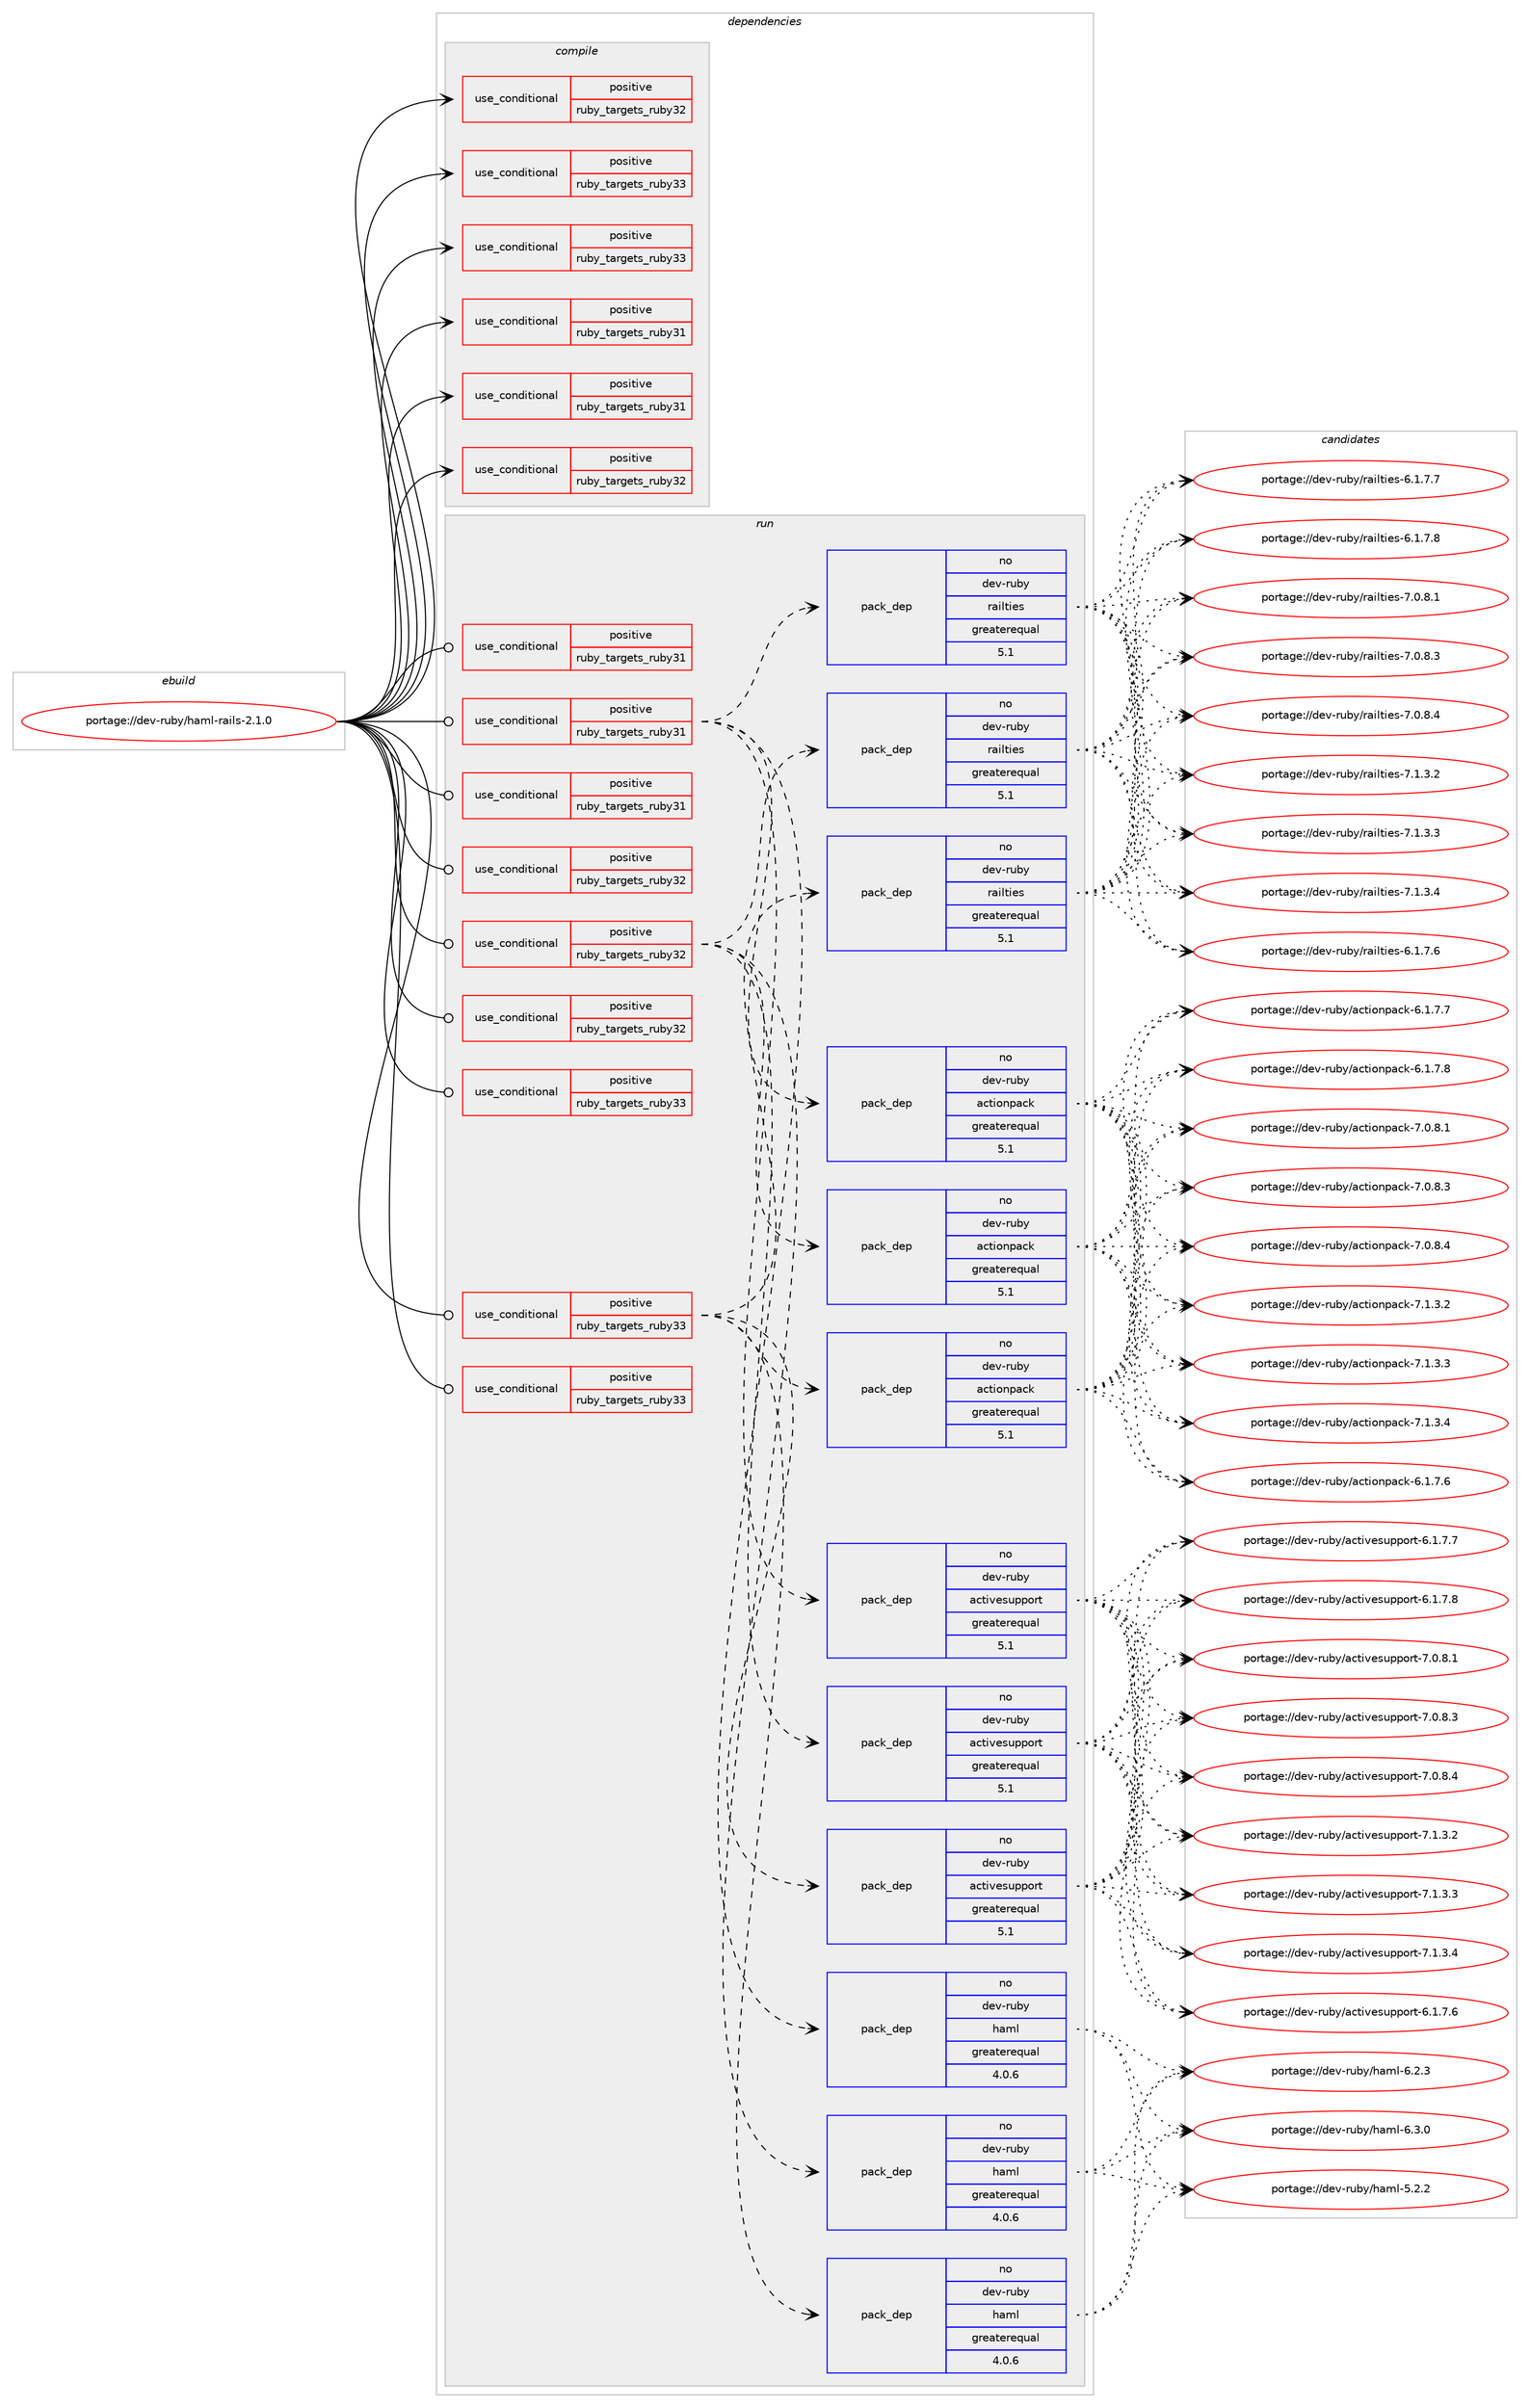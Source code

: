 digraph prolog {

# *************
# Graph options
# *************

newrank=true;
concentrate=true;
compound=true;
graph [rankdir=LR,fontname=Helvetica,fontsize=10,ranksep=1.5];#, ranksep=2.5, nodesep=0.2];
edge  [arrowhead=vee];
node  [fontname=Helvetica,fontsize=10];

# **********
# The ebuild
# **********

subgraph cluster_leftcol {
color=gray;
rank=same;
label=<<i>ebuild</i>>;
id [label="portage://dev-ruby/haml-rails-2.1.0", color=red, width=4, href="../dev-ruby/haml-rails-2.1.0.svg"];
}

# ****************
# The dependencies
# ****************

subgraph cluster_midcol {
color=gray;
label=<<i>dependencies</i>>;
subgraph cluster_compile {
fillcolor="#eeeeee";
style=filled;
label=<<i>compile</i>>;
subgraph cond47258 {
dependency94568 [label=<<TABLE BORDER="0" CELLBORDER="1" CELLSPACING="0" CELLPADDING="4"><TR><TD ROWSPAN="3" CELLPADDING="10">use_conditional</TD></TR><TR><TD>positive</TD></TR><TR><TD>ruby_targets_ruby31</TD></TR></TABLE>>, shape=none, color=red];
# *** BEGIN UNKNOWN DEPENDENCY TYPE (TODO) ***
# dependency94568 -> package_dependency(portage://dev-ruby/haml-rails-2.1.0,install,no,dev-lang,ruby,none,[,,],[slot(3.1)],[])
# *** END UNKNOWN DEPENDENCY TYPE (TODO) ***

}
id:e -> dependency94568:w [weight=20,style="solid",arrowhead="vee"];
subgraph cond47259 {
dependency94569 [label=<<TABLE BORDER="0" CELLBORDER="1" CELLSPACING="0" CELLPADDING="4"><TR><TD ROWSPAN="3" CELLPADDING="10">use_conditional</TD></TR><TR><TD>positive</TD></TR><TR><TD>ruby_targets_ruby31</TD></TR></TABLE>>, shape=none, color=red];
# *** BEGIN UNKNOWN DEPENDENCY TYPE (TODO) ***
# dependency94569 -> package_dependency(portage://dev-ruby/haml-rails-2.1.0,install,no,virtual,rubygems,none,[,,],[],[use(enable(ruby_targets_ruby31),negative)])
# *** END UNKNOWN DEPENDENCY TYPE (TODO) ***

}
id:e -> dependency94569:w [weight=20,style="solid",arrowhead="vee"];
subgraph cond47260 {
dependency94570 [label=<<TABLE BORDER="0" CELLBORDER="1" CELLSPACING="0" CELLPADDING="4"><TR><TD ROWSPAN="3" CELLPADDING="10">use_conditional</TD></TR><TR><TD>positive</TD></TR><TR><TD>ruby_targets_ruby32</TD></TR></TABLE>>, shape=none, color=red];
# *** BEGIN UNKNOWN DEPENDENCY TYPE (TODO) ***
# dependency94570 -> package_dependency(portage://dev-ruby/haml-rails-2.1.0,install,no,dev-lang,ruby,none,[,,],[slot(3.2)],[])
# *** END UNKNOWN DEPENDENCY TYPE (TODO) ***

}
id:e -> dependency94570:w [weight=20,style="solid",arrowhead="vee"];
subgraph cond47261 {
dependency94571 [label=<<TABLE BORDER="0" CELLBORDER="1" CELLSPACING="0" CELLPADDING="4"><TR><TD ROWSPAN="3" CELLPADDING="10">use_conditional</TD></TR><TR><TD>positive</TD></TR><TR><TD>ruby_targets_ruby32</TD></TR></TABLE>>, shape=none, color=red];
# *** BEGIN UNKNOWN DEPENDENCY TYPE (TODO) ***
# dependency94571 -> package_dependency(portage://dev-ruby/haml-rails-2.1.0,install,no,virtual,rubygems,none,[,,],[],[use(enable(ruby_targets_ruby32),negative)])
# *** END UNKNOWN DEPENDENCY TYPE (TODO) ***

}
id:e -> dependency94571:w [weight=20,style="solid",arrowhead="vee"];
subgraph cond47262 {
dependency94572 [label=<<TABLE BORDER="0" CELLBORDER="1" CELLSPACING="0" CELLPADDING="4"><TR><TD ROWSPAN="3" CELLPADDING="10">use_conditional</TD></TR><TR><TD>positive</TD></TR><TR><TD>ruby_targets_ruby33</TD></TR></TABLE>>, shape=none, color=red];
# *** BEGIN UNKNOWN DEPENDENCY TYPE (TODO) ***
# dependency94572 -> package_dependency(portage://dev-ruby/haml-rails-2.1.0,install,no,dev-lang,ruby,none,[,,],[slot(3.3)],[])
# *** END UNKNOWN DEPENDENCY TYPE (TODO) ***

}
id:e -> dependency94572:w [weight=20,style="solid",arrowhead="vee"];
subgraph cond47263 {
dependency94573 [label=<<TABLE BORDER="0" CELLBORDER="1" CELLSPACING="0" CELLPADDING="4"><TR><TD ROWSPAN="3" CELLPADDING="10">use_conditional</TD></TR><TR><TD>positive</TD></TR><TR><TD>ruby_targets_ruby33</TD></TR></TABLE>>, shape=none, color=red];
# *** BEGIN UNKNOWN DEPENDENCY TYPE (TODO) ***
# dependency94573 -> package_dependency(portage://dev-ruby/haml-rails-2.1.0,install,no,virtual,rubygems,none,[,,],[],[use(enable(ruby_targets_ruby33),negative)])
# *** END UNKNOWN DEPENDENCY TYPE (TODO) ***

}
id:e -> dependency94573:w [weight=20,style="solid",arrowhead="vee"];
}
subgraph cluster_compileandrun {
fillcolor="#eeeeee";
style=filled;
label=<<i>compile and run</i>>;
}
subgraph cluster_run {
fillcolor="#eeeeee";
style=filled;
label=<<i>run</i>>;
subgraph cond47264 {
dependency94574 [label=<<TABLE BORDER="0" CELLBORDER="1" CELLSPACING="0" CELLPADDING="4"><TR><TD ROWSPAN="3" CELLPADDING="10">use_conditional</TD></TR><TR><TD>positive</TD></TR><TR><TD>ruby_targets_ruby31</TD></TR></TABLE>>, shape=none, color=red];
# *** BEGIN UNKNOWN DEPENDENCY TYPE (TODO) ***
# dependency94574 -> package_dependency(portage://dev-ruby/haml-rails-2.1.0,run,no,dev-lang,ruby,none,[,,],[slot(3.1)],[])
# *** END UNKNOWN DEPENDENCY TYPE (TODO) ***

}
id:e -> dependency94574:w [weight=20,style="solid",arrowhead="odot"];
subgraph cond47265 {
dependency94575 [label=<<TABLE BORDER="0" CELLBORDER="1" CELLSPACING="0" CELLPADDING="4"><TR><TD ROWSPAN="3" CELLPADDING="10">use_conditional</TD></TR><TR><TD>positive</TD></TR><TR><TD>ruby_targets_ruby31</TD></TR></TABLE>>, shape=none, color=red];
subgraph pack46013 {
dependency94576 [label=<<TABLE BORDER="0" CELLBORDER="1" CELLSPACING="0" CELLPADDING="4" WIDTH="220"><TR><TD ROWSPAN="6" CELLPADDING="30">pack_dep</TD></TR><TR><TD WIDTH="110">no</TD></TR><TR><TD>dev-ruby</TD></TR><TR><TD>actionpack</TD></TR><TR><TD>greaterequal</TD></TR><TR><TD>5.1</TD></TR></TABLE>>, shape=none, color=blue];
}
dependency94575:e -> dependency94576:w [weight=20,style="dashed",arrowhead="vee"];
subgraph pack46014 {
dependency94577 [label=<<TABLE BORDER="0" CELLBORDER="1" CELLSPACING="0" CELLPADDING="4" WIDTH="220"><TR><TD ROWSPAN="6" CELLPADDING="30">pack_dep</TD></TR><TR><TD WIDTH="110">no</TD></TR><TR><TD>dev-ruby</TD></TR><TR><TD>activesupport</TD></TR><TR><TD>greaterequal</TD></TR><TR><TD>5.1</TD></TR></TABLE>>, shape=none, color=blue];
}
dependency94575:e -> dependency94577:w [weight=20,style="dashed",arrowhead="vee"];
subgraph pack46015 {
dependency94578 [label=<<TABLE BORDER="0" CELLBORDER="1" CELLSPACING="0" CELLPADDING="4" WIDTH="220"><TR><TD ROWSPAN="6" CELLPADDING="30">pack_dep</TD></TR><TR><TD WIDTH="110">no</TD></TR><TR><TD>dev-ruby</TD></TR><TR><TD>railties</TD></TR><TR><TD>greaterequal</TD></TR><TR><TD>5.1</TD></TR></TABLE>>, shape=none, color=blue];
}
dependency94575:e -> dependency94578:w [weight=20,style="dashed",arrowhead="vee"];
subgraph pack46016 {
dependency94579 [label=<<TABLE BORDER="0" CELLBORDER="1" CELLSPACING="0" CELLPADDING="4" WIDTH="220"><TR><TD ROWSPAN="6" CELLPADDING="30">pack_dep</TD></TR><TR><TD WIDTH="110">no</TD></TR><TR><TD>dev-ruby</TD></TR><TR><TD>haml</TD></TR><TR><TD>greaterequal</TD></TR><TR><TD>4.0.6</TD></TR></TABLE>>, shape=none, color=blue];
}
dependency94575:e -> dependency94579:w [weight=20,style="dashed",arrowhead="vee"];
}
id:e -> dependency94575:w [weight=20,style="solid",arrowhead="odot"];
subgraph cond47266 {
dependency94580 [label=<<TABLE BORDER="0" CELLBORDER="1" CELLSPACING="0" CELLPADDING="4"><TR><TD ROWSPAN="3" CELLPADDING="10">use_conditional</TD></TR><TR><TD>positive</TD></TR><TR><TD>ruby_targets_ruby31</TD></TR></TABLE>>, shape=none, color=red];
# *** BEGIN UNKNOWN DEPENDENCY TYPE (TODO) ***
# dependency94580 -> package_dependency(portage://dev-ruby/haml-rails-2.1.0,run,no,virtual,rubygems,none,[,,],[],[use(enable(ruby_targets_ruby31),negative)])
# *** END UNKNOWN DEPENDENCY TYPE (TODO) ***

}
id:e -> dependency94580:w [weight=20,style="solid",arrowhead="odot"];
subgraph cond47267 {
dependency94581 [label=<<TABLE BORDER="0" CELLBORDER="1" CELLSPACING="0" CELLPADDING="4"><TR><TD ROWSPAN="3" CELLPADDING="10">use_conditional</TD></TR><TR><TD>positive</TD></TR><TR><TD>ruby_targets_ruby32</TD></TR></TABLE>>, shape=none, color=red];
# *** BEGIN UNKNOWN DEPENDENCY TYPE (TODO) ***
# dependency94581 -> package_dependency(portage://dev-ruby/haml-rails-2.1.0,run,no,dev-lang,ruby,none,[,,],[slot(3.2)],[])
# *** END UNKNOWN DEPENDENCY TYPE (TODO) ***

}
id:e -> dependency94581:w [weight=20,style="solid",arrowhead="odot"];
subgraph cond47268 {
dependency94582 [label=<<TABLE BORDER="0" CELLBORDER="1" CELLSPACING="0" CELLPADDING="4"><TR><TD ROWSPAN="3" CELLPADDING="10">use_conditional</TD></TR><TR><TD>positive</TD></TR><TR><TD>ruby_targets_ruby32</TD></TR></TABLE>>, shape=none, color=red];
subgraph pack46017 {
dependency94583 [label=<<TABLE BORDER="0" CELLBORDER="1" CELLSPACING="0" CELLPADDING="4" WIDTH="220"><TR><TD ROWSPAN="6" CELLPADDING="30">pack_dep</TD></TR><TR><TD WIDTH="110">no</TD></TR><TR><TD>dev-ruby</TD></TR><TR><TD>actionpack</TD></TR><TR><TD>greaterequal</TD></TR><TR><TD>5.1</TD></TR></TABLE>>, shape=none, color=blue];
}
dependency94582:e -> dependency94583:w [weight=20,style="dashed",arrowhead="vee"];
subgraph pack46018 {
dependency94584 [label=<<TABLE BORDER="0" CELLBORDER="1" CELLSPACING="0" CELLPADDING="4" WIDTH="220"><TR><TD ROWSPAN="6" CELLPADDING="30">pack_dep</TD></TR><TR><TD WIDTH="110">no</TD></TR><TR><TD>dev-ruby</TD></TR><TR><TD>activesupport</TD></TR><TR><TD>greaterequal</TD></TR><TR><TD>5.1</TD></TR></TABLE>>, shape=none, color=blue];
}
dependency94582:e -> dependency94584:w [weight=20,style="dashed",arrowhead="vee"];
subgraph pack46019 {
dependency94585 [label=<<TABLE BORDER="0" CELLBORDER="1" CELLSPACING="0" CELLPADDING="4" WIDTH="220"><TR><TD ROWSPAN="6" CELLPADDING="30">pack_dep</TD></TR><TR><TD WIDTH="110">no</TD></TR><TR><TD>dev-ruby</TD></TR><TR><TD>railties</TD></TR><TR><TD>greaterequal</TD></TR><TR><TD>5.1</TD></TR></TABLE>>, shape=none, color=blue];
}
dependency94582:e -> dependency94585:w [weight=20,style="dashed",arrowhead="vee"];
subgraph pack46020 {
dependency94586 [label=<<TABLE BORDER="0" CELLBORDER="1" CELLSPACING="0" CELLPADDING="4" WIDTH="220"><TR><TD ROWSPAN="6" CELLPADDING="30">pack_dep</TD></TR><TR><TD WIDTH="110">no</TD></TR><TR><TD>dev-ruby</TD></TR><TR><TD>haml</TD></TR><TR><TD>greaterequal</TD></TR><TR><TD>4.0.6</TD></TR></TABLE>>, shape=none, color=blue];
}
dependency94582:e -> dependency94586:w [weight=20,style="dashed",arrowhead="vee"];
}
id:e -> dependency94582:w [weight=20,style="solid",arrowhead="odot"];
subgraph cond47269 {
dependency94587 [label=<<TABLE BORDER="0" CELLBORDER="1" CELLSPACING="0" CELLPADDING="4"><TR><TD ROWSPAN="3" CELLPADDING="10">use_conditional</TD></TR><TR><TD>positive</TD></TR><TR><TD>ruby_targets_ruby32</TD></TR></TABLE>>, shape=none, color=red];
# *** BEGIN UNKNOWN DEPENDENCY TYPE (TODO) ***
# dependency94587 -> package_dependency(portage://dev-ruby/haml-rails-2.1.0,run,no,virtual,rubygems,none,[,,],[],[use(enable(ruby_targets_ruby32),negative)])
# *** END UNKNOWN DEPENDENCY TYPE (TODO) ***

}
id:e -> dependency94587:w [weight=20,style="solid",arrowhead="odot"];
subgraph cond47270 {
dependency94588 [label=<<TABLE BORDER="0" CELLBORDER="1" CELLSPACING="0" CELLPADDING="4"><TR><TD ROWSPAN="3" CELLPADDING="10">use_conditional</TD></TR><TR><TD>positive</TD></TR><TR><TD>ruby_targets_ruby33</TD></TR></TABLE>>, shape=none, color=red];
# *** BEGIN UNKNOWN DEPENDENCY TYPE (TODO) ***
# dependency94588 -> package_dependency(portage://dev-ruby/haml-rails-2.1.0,run,no,dev-lang,ruby,none,[,,],[slot(3.3)],[])
# *** END UNKNOWN DEPENDENCY TYPE (TODO) ***

}
id:e -> dependency94588:w [weight=20,style="solid",arrowhead="odot"];
subgraph cond47271 {
dependency94589 [label=<<TABLE BORDER="0" CELLBORDER="1" CELLSPACING="0" CELLPADDING="4"><TR><TD ROWSPAN="3" CELLPADDING="10">use_conditional</TD></TR><TR><TD>positive</TD></TR><TR><TD>ruby_targets_ruby33</TD></TR></TABLE>>, shape=none, color=red];
subgraph pack46021 {
dependency94590 [label=<<TABLE BORDER="0" CELLBORDER="1" CELLSPACING="0" CELLPADDING="4" WIDTH="220"><TR><TD ROWSPAN="6" CELLPADDING="30">pack_dep</TD></TR><TR><TD WIDTH="110">no</TD></TR><TR><TD>dev-ruby</TD></TR><TR><TD>actionpack</TD></TR><TR><TD>greaterequal</TD></TR><TR><TD>5.1</TD></TR></TABLE>>, shape=none, color=blue];
}
dependency94589:e -> dependency94590:w [weight=20,style="dashed",arrowhead="vee"];
subgraph pack46022 {
dependency94591 [label=<<TABLE BORDER="0" CELLBORDER="1" CELLSPACING="0" CELLPADDING="4" WIDTH="220"><TR><TD ROWSPAN="6" CELLPADDING="30">pack_dep</TD></TR><TR><TD WIDTH="110">no</TD></TR><TR><TD>dev-ruby</TD></TR><TR><TD>activesupport</TD></TR><TR><TD>greaterequal</TD></TR><TR><TD>5.1</TD></TR></TABLE>>, shape=none, color=blue];
}
dependency94589:e -> dependency94591:w [weight=20,style="dashed",arrowhead="vee"];
subgraph pack46023 {
dependency94592 [label=<<TABLE BORDER="0" CELLBORDER="1" CELLSPACING="0" CELLPADDING="4" WIDTH="220"><TR><TD ROWSPAN="6" CELLPADDING="30">pack_dep</TD></TR><TR><TD WIDTH="110">no</TD></TR><TR><TD>dev-ruby</TD></TR><TR><TD>railties</TD></TR><TR><TD>greaterequal</TD></TR><TR><TD>5.1</TD></TR></TABLE>>, shape=none, color=blue];
}
dependency94589:e -> dependency94592:w [weight=20,style="dashed",arrowhead="vee"];
subgraph pack46024 {
dependency94593 [label=<<TABLE BORDER="0" CELLBORDER="1" CELLSPACING="0" CELLPADDING="4" WIDTH="220"><TR><TD ROWSPAN="6" CELLPADDING="30">pack_dep</TD></TR><TR><TD WIDTH="110">no</TD></TR><TR><TD>dev-ruby</TD></TR><TR><TD>haml</TD></TR><TR><TD>greaterequal</TD></TR><TR><TD>4.0.6</TD></TR></TABLE>>, shape=none, color=blue];
}
dependency94589:e -> dependency94593:w [weight=20,style="dashed",arrowhead="vee"];
}
id:e -> dependency94589:w [weight=20,style="solid",arrowhead="odot"];
subgraph cond47272 {
dependency94594 [label=<<TABLE BORDER="0" CELLBORDER="1" CELLSPACING="0" CELLPADDING="4"><TR><TD ROWSPAN="3" CELLPADDING="10">use_conditional</TD></TR><TR><TD>positive</TD></TR><TR><TD>ruby_targets_ruby33</TD></TR></TABLE>>, shape=none, color=red];
# *** BEGIN UNKNOWN DEPENDENCY TYPE (TODO) ***
# dependency94594 -> package_dependency(portage://dev-ruby/haml-rails-2.1.0,run,no,virtual,rubygems,none,[,,],[],[use(enable(ruby_targets_ruby33),negative)])
# *** END UNKNOWN DEPENDENCY TYPE (TODO) ***

}
id:e -> dependency94594:w [weight=20,style="solid",arrowhead="odot"];
}
}

# **************
# The candidates
# **************

subgraph cluster_choices {
rank=same;
color=gray;
label=<<i>candidates</i>>;

subgraph choice46013 {
color=black;
nodesep=1;
choice100101118451141179812147979911610511111011297991074554464946554654 [label="portage://dev-ruby/actionpack-6.1.7.6", color=red, width=4,href="../dev-ruby/actionpack-6.1.7.6.svg"];
choice100101118451141179812147979911610511111011297991074554464946554655 [label="portage://dev-ruby/actionpack-6.1.7.7", color=red, width=4,href="../dev-ruby/actionpack-6.1.7.7.svg"];
choice100101118451141179812147979911610511111011297991074554464946554656 [label="portage://dev-ruby/actionpack-6.1.7.8", color=red, width=4,href="../dev-ruby/actionpack-6.1.7.8.svg"];
choice100101118451141179812147979911610511111011297991074555464846564649 [label="portage://dev-ruby/actionpack-7.0.8.1", color=red, width=4,href="../dev-ruby/actionpack-7.0.8.1.svg"];
choice100101118451141179812147979911610511111011297991074555464846564651 [label="portage://dev-ruby/actionpack-7.0.8.3", color=red, width=4,href="../dev-ruby/actionpack-7.0.8.3.svg"];
choice100101118451141179812147979911610511111011297991074555464846564652 [label="portage://dev-ruby/actionpack-7.0.8.4", color=red, width=4,href="../dev-ruby/actionpack-7.0.8.4.svg"];
choice100101118451141179812147979911610511111011297991074555464946514650 [label="portage://dev-ruby/actionpack-7.1.3.2", color=red, width=4,href="../dev-ruby/actionpack-7.1.3.2.svg"];
choice100101118451141179812147979911610511111011297991074555464946514651 [label="portage://dev-ruby/actionpack-7.1.3.3", color=red, width=4,href="../dev-ruby/actionpack-7.1.3.3.svg"];
choice100101118451141179812147979911610511111011297991074555464946514652 [label="portage://dev-ruby/actionpack-7.1.3.4", color=red, width=4,href="../dev-ruby/actionpack-7.1.3.4.svg"];
dependency94576:e -> choice100101118451141179812147979911610511111011297991074554464946554654:w [style=dotted,weight="100"];
dependency94576:e -> choice100101118451141179812147979911610511111011297991074554464946554655:w [style=dotted,weight="100"];
dependency94576:e -> choice100101118451141179812147979911610511111011297991074554464946554656:w [style=dotted,weight="100"];
dependency94576:e -> choice100101118451141179812147979911610511111011297991074555464846564649:w [style=dotted,weight="100"];
dependency94576:e -> choice100101118451141179812147979911610511111011297991074555464846564651:w [style=dotted,weight="100"];
dependency94576:e -> choice100101118451141179812147979911610511111011297991074555464846564652:w [style=dotted,weight="100"];
dependency94576:e -> choice100101118451141179812147979911610511111011297991074555464946514650:w [style=dotted,weight="100"];
dependency94576:e -> choice100101118451141179812147979911610511111011297991074555464946514651:w [style=dotted,weight="100"];
dependency94576:e -> choice100101118451141179812147979911610511111011297991074555464946514652:w [style=dotted,weight="100"];
}
subgraph choice46014 {
color=black;
nodesep=1;
choice10010111845114117981214797991161051181011151171121121111141164554464946554654 [label="portage://dev-ruby/activesupport-6.1.7.6", color=red, width=4,href="../dev-ruby/activesupport-6.1.7.6.svg"];
choice10010111845114117981214797991161051181011151171121121111141164554464946554655 [label="portage://dev-ruby/activesupport-6.1.7.7", color=red, width=4,href="../dev-ruby/activesupport-6.1.7.7.svg"];
choice10010111845114117981214797991161051181011151171121121111141164554464946554656 [label="portage://dev-ruby/activesupport-6.1.7.8", color=red, width=4,href="../dev-ruby/activesupport-6.1.7.8.svg"];
choice10010111845114117981214797991161051181011151171121121111141164555464846564649 [label="portage://dev-ruby/activesupport-7.0.8.1", color=red, width=4,href="../dev-ruby/activesupport-7.0.8.1.svg"];
choice10010111845114117981214797991161051181011151171121121111141164555464846564651 [label="portage://dev-ruby/activesupport-7.0.8.3", color=red, width=4,href="../dev-ruby/activesupport-7.0.8.3.svg"];
choice10010111845114117981214797991161051181011151171121121111141164555464846564652 [label="portage://dev-ruby/activesupport-7.0.8.4", color=red, width=4,href="../dev-ruby/activesupport-7.0.8.4.svg"];
choice10010111845114117981214797991161051181011151171121121111141164555464946514650 [label="portage://dev-ruby/activesupport-7.1.3.2", color=red, width=4,href="../dev-ruby/activesupport-7.1.3.2.svg"];
choice10010111845114117981214797991161051181011151171121121111141164555464946514651 [label="portage://dev-ruby/activesupport-7.1.3.3", color=red, width=4,href="../dev-ruby/activesupport-7.1.3.3.svg"];
choice10010111845114117981214797991161051181011151171121121111141164555464946514652 [label="portage://dev-ruby/activesupport-7.1.3.4", color=red, width=4,href="../dev-ruby/activesupport-7.1.3.4.svg"];
dependency94577:e -> choice10010111845114117981214797991161051181011151171121121111141164554464946554654:w [style=dotted,weight="100"];
dependency94577:e -> choice10010111845114117981214797991161051181011151171121121111141164554464946554655:w [style=dotted,weight="100"];
dependency94577:e -> choice10010111845114117981214797991161051181011151171121121111141164554464946554656:w [style=dotted,weight="100"];
dependency94577:e -> choice10010111845114117981214797991161051181011151171121121111141164555464846564649:w [style=dotted,weight="100"];
dependency94577:e -> choice10010111845114117981214797991161051181011151171121121111141164555464846564651:w [style=dotted,weight="100"];
dependency94577:e -> choice10010111845114117981214797991161051181011151171121121111141164555464846564652:w [style=dotted,weight="100"];
dependency94577:e -> choice10010111845114117981214797991161051181011151171121121111141164555464946514650:w [style=dotted,weight="100"];
dependency94577:e -> choice10010111845114117981214797991161051181011151171121121111141164555464946514651:w [style=dotted,weight="100"];
dependency94577:e -> choice10010111845114117981214797991161051181011151171121121111141164555464946514652:w [style=dotted,weight="100"];
}
subgraph choice46015 {
color=black;
nodesep=1;
choice100101118451141179812147114971051081161051011154554464946554654 [label="portage://dev-ruby/railties-6.1.7.6", color=red, width=4,href="../dev-ruby/railties-6.1.7.6.svg"];
choice100101118451141179812147114971051081161051011154554464946554655 [label="portage://dev-ruby/railties-6.1.7.7", color=red, width=4,href="../dev-ruby/railties-6.1.7.7.svg"];
choice100101118451141179812147114971051081161051011154554464946554656 [label="portage://dev-ruby/railties-6.1.7.8", color=red, width=4,href="../dev-ruby/railties-6.1.7.8.svg"];
choice100101118451141179812147114971051081161051011154555464846564649 [label="portage://dev-ruby/railties-7.0.8.1", color=red, width=4,href="../dev-ruby/railties-7.0.8.1.svg"];
choice100101118451141179812147114971051081161051011154555464846564651 [label="portage://dev-ruby/railties-7.0.8.3", color=red, width=4,href="../dev-ruby/railties-7.0.8.3.svg"];
choice100101118451141179812147114971051081161051011154555464846564652 [label="portage://dev-ruby/railties-7.0.8.4", color=red, width=4,href="../dev-ruby/railties-7.0.8.4.svg"];
choice100101118451141179812147114971051081161051011154555464946514650 [label="portage://dev-ruby/railties-7.1.3.2", color=red, width=4,href="../dev-ruby/railties-7.1.3.2.svg"];
choice100101118451141179812147114971051081161051011154555464946514651 [label="portage://dev-ruby/railties-7.1.3.3", color=red, width=4,href="../dev-ruby/railties-7.1.3.3.svg"];
choice100101118451141179812147114971051081161051011154555464946514652 [label="portage://dev-ruby/railties-7.1.3.4", color=red, width=4,href="../dev-ruby/railties-7.1.3.4.svg"];
dependency94578:e -> choice100101118451141179812147114971051081161051011154554464946554654:w [style=dotted,weight="100"];
dependency94578:e -> choice100101118451141179812147114971051081161051011154554464946554655:w [style=dotted,weight="100"];
dependency94578:e -> choice100101118451141179812147114971051081161051011154554464946554656:w [style=dotted,weight="100"];
dependency94578:e -> choice100101118451141179812147114971051081161051011154555464846564649:w [style=dotted,weight="100"];
dependency94578:e -> choice100101118451141179812147114971051081161051011154555464846564651:w [style=dotted,weight="100"];
dependency94578:e -> choice100101118451141179812147114971051081161051011154555464846564652:w [style=dotted,weight="100"];
dependency94578:e -> choice100101118451141179812147114971051081161051011154555464946514650:w [style=dotted,weight="100"];
dependency94578:e -> choice100101118451141179812147114971051081161051011154555464946514651:w [style=dotted,weight="100"];
dependency94578:e -> choice100101118451141179812147114971051081161051011154555464946514652:w [style=dotted,weight="100"];
}
subgraph choice46016 {
color=black;
nodesep=1;
choice10010111845114117981214710497109108455346504650 [label="portage://dev-ruby/haml-5.2.2", color=red, width=4,href="../dev-ruby/haml-5.2.2.svg"];
choice10010111845114117981214710497109108455446504651 [label="portage://dev-ruby/haml-6.2.3", color=red, width=4,href="../dev-ruby/haml-6.2.3.svg"];
choice10010111845114117981214710497109108455446514648 [label="portage://dev-ruby/haml-6.3.0", color=red, width=4,href="../dev-ruby/haml-6.3.0.svg"];
dependency94579:e -> choice10010111845114117981214710497109108455346504650:w [style=dotted,weight="100"];
dependency94579:e -> choice10010111845114117981214710497109108455446504651:w [style=dotted,weight="100"];
dependency94579:e -> choice10010111845114117981214710497109108455446514648:w [style=dotted,weight="100"];
}
subgraph choice46017 {
color=black;
nodesep=1;
choice100101118451141179812147979911610511111011297991074554464946554654 [label="portage://dev-ruby/actionpack-6.1.7.6", color=red, width=4,href="../dev-ruby/actionpack-6.1.7.6.svg"];
choice100101118451141179812147979911610511111011297991074554464946554655 [label="portage://dev-ruby/actionpack-6.1.7.7", color=red, width=4,href="../dev-ruby/actionpack-6.1.7.7.svg"];
choice100101118451141179812147979911610511111011297991074554464946554656 [label="portage://dev-ruby/actionpack-6.1.7.8", color=red, width=4,href="../dev-ruby/actionpack-6.1.7.8.svg"];
choice100101118451141179812147979911610511111011297991074555464846564649 [label="portage://dev-ruby/actionpack-7.0.8.1", color=red, width=4,href="../dev-ruby/actionpack-7.0.8.1.svg"];
choice100101118451141179812147979911610511111011297991074555464846564651 [label="portage://dev-ruby/actionpack-7.0.8.3", color=red, width=4,href="../dev-ruby/actionpack-7.0.8.3.svg"];
choice100101118451141179812147979911610511111011297991074555464846564652 [label="portage://dev-ruby/actionpack-7.0.8.4", color=red, width=4,href="../dev-ruby/actionpack-7.0.8.4.svg"];
choice100101118451141179812147979911610511111011297991074555464946514650 [label="portage://dev-ruby/actionpack-7.1.3.2", color=red, width=4,href="../dev-ruby/actionpack-7.1.3.2.svg"];
choice100101118451141179812147979911610511111011297991074555464946514651 [label="portage://dev-ruby/actionpack-7.1.3.3", color=red, width=4,href="../dev-ruby/actionpack-7.1.3.3.svg"];
choice100101118451141179812147979911610511111011297991074555464946514652 [label="portage://dev-ruby/actionpack-7.1.3.4", color=red, width=4,href="../dev-ruby/actionpack-7.1.3.4.svg"];
dependency94583:e -> choice100101118451141179812147979911610511111011297991074554464946554654:w [style=dotted,weight="100"];
dependency94583:e -> choice100101118451141179812147979911610511111011297991074554464946554655:w [style=dotted,weight="100"];
dependency94583:e -> choice100101118451141179812147979911610511111011297991074554464946554656:w [style=dotted,weight="100"];
dependency94583:e -> choice100101118451141179812147979911610511111011297991074555464846564649:w [style=dotted,weight="100"];
dependency94583:e -> choice100101118451141179812147979911610511111011297991074555464846564651:w [style=dotted,weight="100"];
dependency94583:e -> choice100101118451141179812147979911610511111011297991074555464846564652:w [style=dotted,weight="100"];
dependency94583:e -> choice100101118451141179812147979911610511111011297991074555464946514650:w [style=dotted,weight="100"];
dependency94583:e -> choice100101118451141179812147979911610511111011297991074555464946514651:w [style=dotted,weight="100"];
dependency94583:e -> choice100101118451141179812147979911610511111011297991074555464946514652:w [style=dotted,weight="100"];
}
subgraph choice46018 {
color=black;
nodesep=1;
choice10010111845114117981214797991161051181011151171121121111141164554464946554654 [label="portage://dev-ruby/activesupport-6.1.7.6", color=red, width=4,href="../dev-ruby/activesupport-6.1.7.6.svg"];
choice10010111845114117981214797991161051181011151171121121111141164554464946554655 [label="portage://dev-ruby/activesupport-6.1.7.7", color=red, width=4,href="../dev-ruby/activesupport-6.1.7.7.svg"];
choice10010111845114117981214797991161051181011151171121121111141164554464946554656 [label="portage://dev-ruby/activesupport-6.1.7.8", color=red, width=4,href="../dev-ruby/activesupport-6.1.7.8.svg"];
choice10010111845114117981214797991161051181011151171121121111141164555464846564649 [label="portage://dev-ruby/activesupport-7.0.8.1", color=red, width=4,href="../dev-ruby/activesupport-7.0.8.1.svg"];
choice10010111845114117981214797991161051181011151171121121111141164555464846564651 [label="portage://dev-ruby/activesupport-7.0.8.3", color=red, width=4,href="../dev-ruby/activesupport-7.0.8.3.svg"];
choice10010111845114117981214797991161051181011151171121121111141164555464846564652 [label="portage://dev-ruby/activesupport-7.0.8.4", color=red, width=4,href="../dev-ruby/activesupport-7.0.8.4.svg"];
choice10010111845114117981214797991161051181011151171121121111141164555464946514650 [label="portage://dev-ruby/activesupport-7.1.3.2", color=red, width=4,href="../dev-ruby/activesupport-7.1.3.2.svg"];
choice10010111845114117981214797991161051181011151171121121111141164555464946514651 [label="portage://dev-ruby/activesupport-7.1.3.3", color=red, width=4,href="../dev-ruby/activesupport-7.1.3.3.svg"];
choice10010111845114117981214797991161051181011151171121121111141164555464946514652 [label="portage://dev-ruby/activesupport-7.1.3.4", color=red, width=4,href="../dev-ruby/activesupport-7.1.3.4.svg"];
dependency94584:e -> choice10010111845114117981214797991161051181011151171121121111141164554464946554654:w [style=dotted,weight="100"];
dependency94584:e -> choice10010111845114117981214797991161051181011151171121121111141164554464946554655:w [style=dotted,weight="100"];
dependency94584:e -> choice10010111845114117981214797991161051181011151171121121111141164554464946554656:w [style=dotted,weight="100"];
dependency94584:e -> choice10010111845114117981214797991161051181011151171121121111141164555464846564649:w [style=dotted,weight="100"];
dependency94584:e -> choice10010111845114117981214797991161051181011151171121121111141164555464846564651:w [style=dotted,weight="100"];
dependency94584:e -> choice10010111845114117981214797991161051181011151171121121111141164555464846564652:w [style=dotted,weight="100"];
dependency94584:e -> choice10010111845114117981214797991161051181011151171121121111141164555464946514650:w [style=dotted,weight="100"];
dependency94584:e -> choice10010111845114117981214797991161051181011151171121121111141164555464946514651:w [style=dotted,weight="100"];
dependency94584:e -> choice10010111845114117981214797991161051181011151171121121111141164555464946514652:w [style=dotted,weight="100"];
}
subgraph choice46019 {
color=black;
nodesep=1;
choice100101118451141179812147114971051081161051011154554464946554654 [label="portage://dev-ruby/railties-6.1.7.6", color=red, width=4,href="../dev-ruby/railties-6.1.7.6.svg"];
choice100101118451141179812147114971051081161051011154554464946554655 [label="portage://dev-ruby/railties-6.1.7.7", color=red, width=4,href="../dev-ruby/railties-6.1.7.7.svg"];
choice100101118451141179812147114971051081161051011154554464946554656 [label="portage://dev-ruby/railties-6.1.7.8", color=red, width=4,href="../dev-ruby/railties-6.1.7.8.svg"];
choice100101118451141179812147114971051081161051011154555464846564649 [label="portage://dev-ruby/railties-7.0.8.1", color=red, width=4,href="../dev-ruby/railties-7.0.8.1.svg"];
choice100101118451141179812147114971051081161051011154555464846564651 [label="portage://dev-ruby/railties-7.0.8.3", color=red, width=4,href="../dev-ruby/railties-7.0.8.3.svg"];
choice100101118451141179812147114971051081161051011154555464846564652 [label="portage://dev-ruby/railties-7.0.8.4", color=red, width=4,href="../dev-ruby/railties-7.0.8.4.svg"];
choice100101118451141179812147114971051081161051011154555464946514650 [label="portage://dev-ruby/railties-7.1.3.2", color=red, width=4,href="../dev-ruby/railties-7.1.3.2.svg"];
choice100101118451141179812147114971051081161051011154555464946514651 [label="portage://dev-ruby/railties-7.1.3.3", color=red, width=4,href="../dev-ruby/railties-7.1.3.3.svg"];
choice100101118451141179812147114971051081161051011154555464946514652 [label="portage://dev-ruby/railties-7.1.3.4", color=red, width=4,href="../dev-ruby/railties-7.1.3.4.svg"];
dependency94585:e -> choice100101118451141179812147114971051081161051011154554464946554654:w [style=dotted,weight="100"];
dependency94585:e -> choice100101118451141179812147114971051081161051011154554464946554655:w [style=dotted,weight="100"];
dependency94585:e -> choice100101118451141179812147114971051081161051011154554464946554656:w [style=dotted,weight="100"];
dependency94585:e -> choice100101118451141179812147114971051081161051011154555464846564649:w [style=dotted,weight="100"];
dependency94585:e -> choice100101118451141179812147114971051081161051011154555464846564651:w [style=dotted,weight="100"];
dependency94585:e -> choice100101118451141179812147114971051081161051011154555464846564652:w [style=dotted,weight="100"];
dependency94585:e -> choice100101118451141179812147114971051081161051011154555464946514650:w [style=dotted,weight="100"];
dependency94585:e -> choice100101118451141179812147114971051081161051011154555464946514651:w [style=dotted,weight="100"];
dependency94585:e -> choice100101118451141179812147114971051081161051011154555464946514652:w [style=dotted,weight="100"];
}
subgraph choice46020 {
color=black;
nodesep=1;
choice10010111845114117981214710497109108455346504650 [label="portage://dev-ruby/haml-5.2.2", color=red, width=4,href="../dev-ruby/haml-5.2.2.svg"];
choice10010111845114117981214710497109108455446504651 [label="portage://dev-ruby/haml-6.2.3", color=red, width=4,href="../dev-ruby/haml-6.2.3.svg"];
choice10010111845114117981214710497109108455446514648 [label="portage://dev-ruby/haml-6.3.0", color=red, width=4,href="../dev-ruby/haml-6.3.0.svg"];
dependency94586:e -> choice10010111845114117981214710497109108455346504650:w [style=dotted,weight="100"];
dependency94586:e -> choice10010111845114117981214710497109108455446504651:w [style=dotted,weight="100"];
dependency94586:e -> choice10010111845114117981214710497109108455446514648:w [style=dotted,weight="100"];
}
subgraph choice46021 {
color=black;
nodesep=1;
choice100101118451141179812147979911610511111011297991074554464946554654 [label="portage://dev-ruby/actionpack-6.1.7.6", color=red, width=4,href="../dev-ruby/actionpack-6.1.7.6.svg"];
choice100101118451141179812147979911610511111011297991074554464946554655 [label="portage://dev-ruby/actionpack-6.1.7.7", color=red, width=4,href="../dev-ruby/actionpack-6.1.7.7.svg"];
choice100101118451141179812147979911610511111011297991074554464946554656 [label="portage://dev-ruby/actionpack-6.1.7.8", color=red, width=4,href="../dev-ruby/actionpack-6.1.7.8.svg"];
choice100101118451141179812147979911610511111011297991074555464846564649 [label="portage://dev-ruby/actionpack-7.0.8.1", color=red, width=4,href="../dev-ruby/actionpack-7.0.8.1.svg"];
choice100101118451141179812147979911610511111011297991074555464846564651 [label="portage://dev-ruby/actionpack-7.0.8.3", color=red, width=4,href="../dev-ruby/actionpack-7.0.8.3.svg"];
choice100101118451141179812147979911610511111011297991074555464846564652 [label="portage://dev-ruby/actionpack-7.0.8.4", color=red, width=4,href="../dev-ruby/actionpack-7.0.8.4.svg"];
choice100101118451141179812147979911610511111011297991074555464946514650 [label="portage://dev-ruby/actionpack-7.1.3.2", color=red, width=4,href="../dev-ruby/actionpack-7.1.3.2.svg"];
choice100101118451141179812147979911610511111011297991074555464946514651 [label="portage://dev-ruby/actionpack-7.1.3.3", color=red, width=4,href="../dev-ruby/actionpack-7.1.3.3.svg"];
choice100101118451141179812147979911610511111011297991074555464946514652 [label="portage://dev-ruby/actionpack-7.1.3.4", color=red, width=4,href="../dev-ruby/actionpack-7.1.3.4.svg"];
dependency94590:e -> choice100101118451141179812147979911610511111011297991074554464946554654:w [style=dotted,weight="100"];
dependency94590:e -> choice100101118451141179812147979911610511111011297991074554464946554655:w [style=dotted,weight="100"];
dependency94590:e -> choice100101118451141179812147979911610511111011297991074554464946554656:w [style=dotted,weight="100"];
dependency94590:e -> choice100101118451141179812147979911610511111011297991074555464846564649:w [style=dotted,weight="100"];
dependency94590:e -> choice100101118451141179812147979911610511111011297991074555464846564651:w [style=dotted,weight="100"];
dependency94590:e -> choice100101118451141179812147979911610511111011297991074555464846564652:w [style=dotted,weight="100"];
dependency94590:e -> choice100101118451141179812147979911610511111011297991074555464946514650:w [style=dotted,weight="100"];
dependency94590:e -> choice100101118451141179812147979911610511111011297991074555464946514651:w [style=dotted,weight="100"];
dependency94590:e -> choice100101118451141179812147979911610511111011297991074555464946514652:w [style=dotted,weight="100"];
}
subgraph choice46022 {
color=black;
nodesep=1;
choice10010111845114117981214797991161051181011151171121121111141164554464946554654 [label="portage://dev-ruby/activesupport-6.1.7.6", color=red, width=4,href="../dev-ruby/activesupport-6.1.7.6.svg"];
choice10010111845114117981214797991161051181011151171121121111141164554464946554655 [label="portage://dev-ruby/activesupport-6.1.7.7", color=red, width=4,href="../dev-ruby/activesupport-6.1.7.7.svg"];
choice10010111845114117981214797991161051181011151171121121111141164554464946554656 [label="portage://dev-ruby/activesupport-6.1.7.8", color=red, width=4,href="../dev-ruby/activesupport-6.1.7.8.svg"];
choice10010111845114117981214797991161051181011151171121121111141164555464846564649 [label="portage://dev-ruby/activesupport-7.0.8.1", color=red, width=4,href="../dev-ruby/activesupport-7.0.8.1.svg"];
choice10010111845114117981214797991161051181011151171121121111141164555464846564651 [label="portage://dev-ruby/activesupport-7.0.8.3", color=red, width=4,href="../dev-ruby/activesupport-7.0.8.3.svg"];
choice10010111845114117981214797991161051181011151171121121111141164555464846564652 [label="portage://dev-ruby/activesupport-7.0.8.4", color=red, width=4,href="../dev-ruby/activesupport-7.0.8.4.svg"];
choice10010111845114117981214797991161051181011151171121121111141164555464946514650 [label="portage://dev-ruby/activesupport-7.1.3.2", color=red, width=4,href="../dev-ruby/activesupport-7.1.3.2.svg"];
choice10010111845114117981214797991161051181011151171121121111141164555464946514651 [label="portage://dev-ruby/activesupport-7.1.3.3", color=red, width=4,href="../dev-ruby/activesupport-7.1.3.3.svg"];
choice10010111845114117981214797991161051181011151171121121111141164555464946514652 [label="portage://dev-ruby/activesupport-7.1.3.4", color=red, width=4,href="../dev-ruby/activesupport-7.1.3.4.svg"];
dependency94591:e -> choice10010111845114117981214797991161051181011151171121121111141164554464946554654:w [style=dotted,weight="100"];
dependency94591:e -> choice10010111845114117981214797991161051181011151171121121111141164554464946554655:w [style=dotted,weight="100"];
dependency94591:e -> choice10010111845114117981214797991161051181011151171121121111141164554464946554656:w [style=dotted,weight="100"];
dependency94591:e -> choice10010111845114117981214797991161051181011151171121121111141164555464846564649:w [style=dotted,weight="100"];
dependency94591:e -> choice10010111845114117981214797991161051181011151171121121111141164555464846564651:w [style=dotted,weight="100"];
dependency94591:e -> choice10010111845114117981214797991161051181011151171121121111141164555464846564652:w [style=dotted,weight="100"];
dependency94591:e -> choice10010111845114117981214797991161051181011151171121121111141164555464946514650:w [style=dotted,weight="100"];
dependency94591:e -> choice10010111845114117981214797991161051181011151171121121111141164555464946514651:w [style=dotted,weight="100"];
dependency94591:e -> choice10010111845114117981214797991161051181011151171121121111141164555464946514652:w [style=dotted,weight="100"];
}
subgraph choice46023 {
color=black;
nodesep=1;
choice100101118451141179812147114971051081161051011154554464946554654 [label="portage://dev-ruby/railties-6.1.7.6", color=red, width=4,href="../dev-ruby/railties-6.1.7.6.svg"];
choice100101118451141179812147114971051081161051011154554464946554655 [label="portage://dev-ruby/railties-6.1.7.7", color=red, width=4,href="../dev-ruby/railties-6.1.7.7.svg"];
choice100101118451141179812147114971051081161051011154554464946554656 [label="portage://dev-ruby/railties-6.1.7.8", color=red, width=4,href="../dev-ruby/railties-6.1.7.8.svg"];
choice100101118451141179812147114971051081161051011154555464846564649 [label="portage://dev-ruby/railties-7.0.8.1", color=red, width=4,href="../dev-ruby/railties-7.0.8.1.svg"];
choice100101118451141179812147114971051081161051011154555464846564651 [label="portage://dev-ruby/railties-7.0.8.3", color=red, width=4,href="../dev-ruby/railties-7.0.8.3.svg"];
choice100101118451141179812147114971051081161051011154555464846564652 [label="portage://dev-ruby/railties-7.0.8.4", color=red, width=4,href="../dev-ruby/railties-7.0.8.4.svg"];
choice100101118451141179812147114971051081161051011154555464946514650 [label="portage://dev-ruby/railties-7.1.3.2", color=red, width=4,href="../dev-ruby/railties-7.1.3.2.svg"];
choice100101118451141179812147114971051081161051011154555464946514651 [label="portage://dev-ruby/railties-7.1.3.3", color=red, width=4,href="../dev-ruby/railties-7.1.3.3.svg"];
choice100101118451141179812147114971051081161051011154555464946514652 [label="portage://dev-ruby/railties-7.1.3.4", color=red, width=4,href="../dev-ruby/railties-7.1.3.4.svg"];
dependency94592:e -> choice100101118451141179812147114971051081161051011154554464946554654:w [style=dotted,weight="100"];
dependency94592:e -> choice100101118451141179812147114971051081161051011154554464946554655:w [style=dotted,weight="100"];
dependency94592:e -> choice100101118451141179812147114971051081161051011154554464946554656:w [style=dotted,weight="100"];
dependency94592:e -> choice100101118451141179812147114971051081161051011154555464846564649:w [style=dotted,weight="100"];
dependency94592:e -> choice100101118451141179812147114971051081161051011154555464846564651:w [style=dotted,weight="100"];
dependency94592:e -> choice100101118451141179812147114971051081161051011154555464846564652:w [style=dotted,weight="100"];
dependency94592:e -> choice100101118451141179812147114971051081161051011154555464946514650:w [style=dotted,weight="100"];
dependency94592:e -> choice100101118451141179812147114971051081161051011154555464946514651:w [style=dotted,weight="100"];
dependency94592:e -> choice100101118451141179812147114971051081161051011154555464946514652:w [style=dotted,weight="100"];
}
subgraph choice46024 {
color=black;
nodesep=1;
choice10010111845114117981214710497109108455346504650 [label="portage://dev-ruby/haml-5.2.2", color=red, width=4,href="../dev-ruby/haml-5.2.2.svg"];
choice10010111845114117981214710497109108455446504651 [label="portage://dev-ruby/haml-6.2.3", color=red, width=4,href="../dev-ruby/haml-6.2.3.svg"];
choice10010111845114117981214710497109108455446514648 [label="portage://dev-ruby/haml-6.3.0", color=red, width=4,href="../dev-ruby/haml-6.3.0.svg"];
dependency94593:e -> choice10010111845114117981214710497109108455346504650:w [style=dotted,weight="100"];
dependency94593:e -> choice10010111845114117981214710497109108455446504651:w [style=dotted,weight="100"];
dependency94593:e -> choice10010111845114117981214710497109108455446514648:w [style=dotted,weight="100"];
}
}

}
